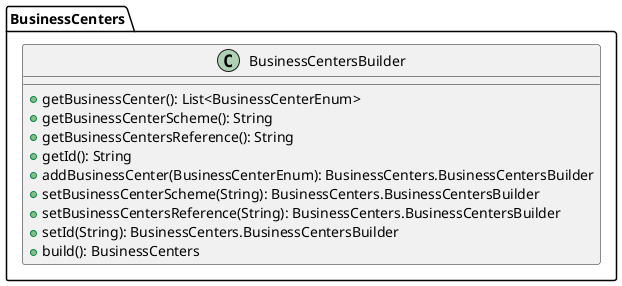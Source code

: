 @startuml

    class BusinessCenters.BusinessCentersBuilder [[BusinessCenters.BusinessCentersBuilder.html]] {
        +getBusinessCenter(): List<BusinessCenterEnum>
        +getBusinessCenterScheme(): String
        +getBusinessCentersReference(): String
        +getId(): String
        +addBusinessCenter(BusinessCenterEnum): BusinessCenters.BusinessCentersBuilder
        +setBusinessCenterScheme(String): BusinessCenters.BusinessCentersBuilder
        +setBusinessCentersReference(String): BusinessCenters.BusinessCentersBuilder
        +setId(String): BusinessCenters.BusinessCentersBuilder
        +build(): BusinessCenters
    }

@enduml
